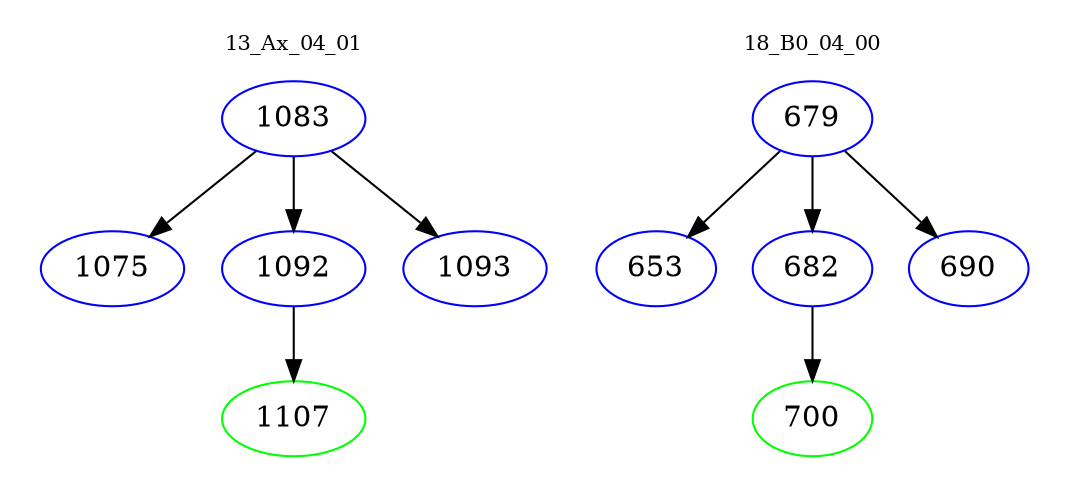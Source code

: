 digraph{
subgraph cluster_0 {
color = white
label = "13_Ax_04_01";
fontsize=10;
T0_1083 [label="1083", color="blue"]
T0_1083 -> T0_1075 [color="black"]
T0_1075 [label="1075", color="blue"]
T0_1083 -> T0_1092 [color="black"]
T0_1092 [label="1092", color="blue"]
T0_1092 -> T0_1107 [color="black"]
T0_1107 [label="1107", color="green"]
T0_1083 -> T0_1093 [color="black"]
T0_1093 [label="1093", color="blue"]
}
subgraph cluster_1 {
color = white
label = "18_B0_04_00";
fontsize=10;
T1_679 [label="679", color="blue"]
T1_679 -> T1_653 [color="black"]
T1_653 [label="653", color="blue"]
T1_679 -> T1_682 [color="black"]
T1_682 [label="682", color="blue"]
T1_682 -> T1_700 [color="black"]
T1_700 [label="700", color="green"]
T1_679 -> T1_690 [color="black"]
T1_690 [label="690", color="blue"]
}
}
